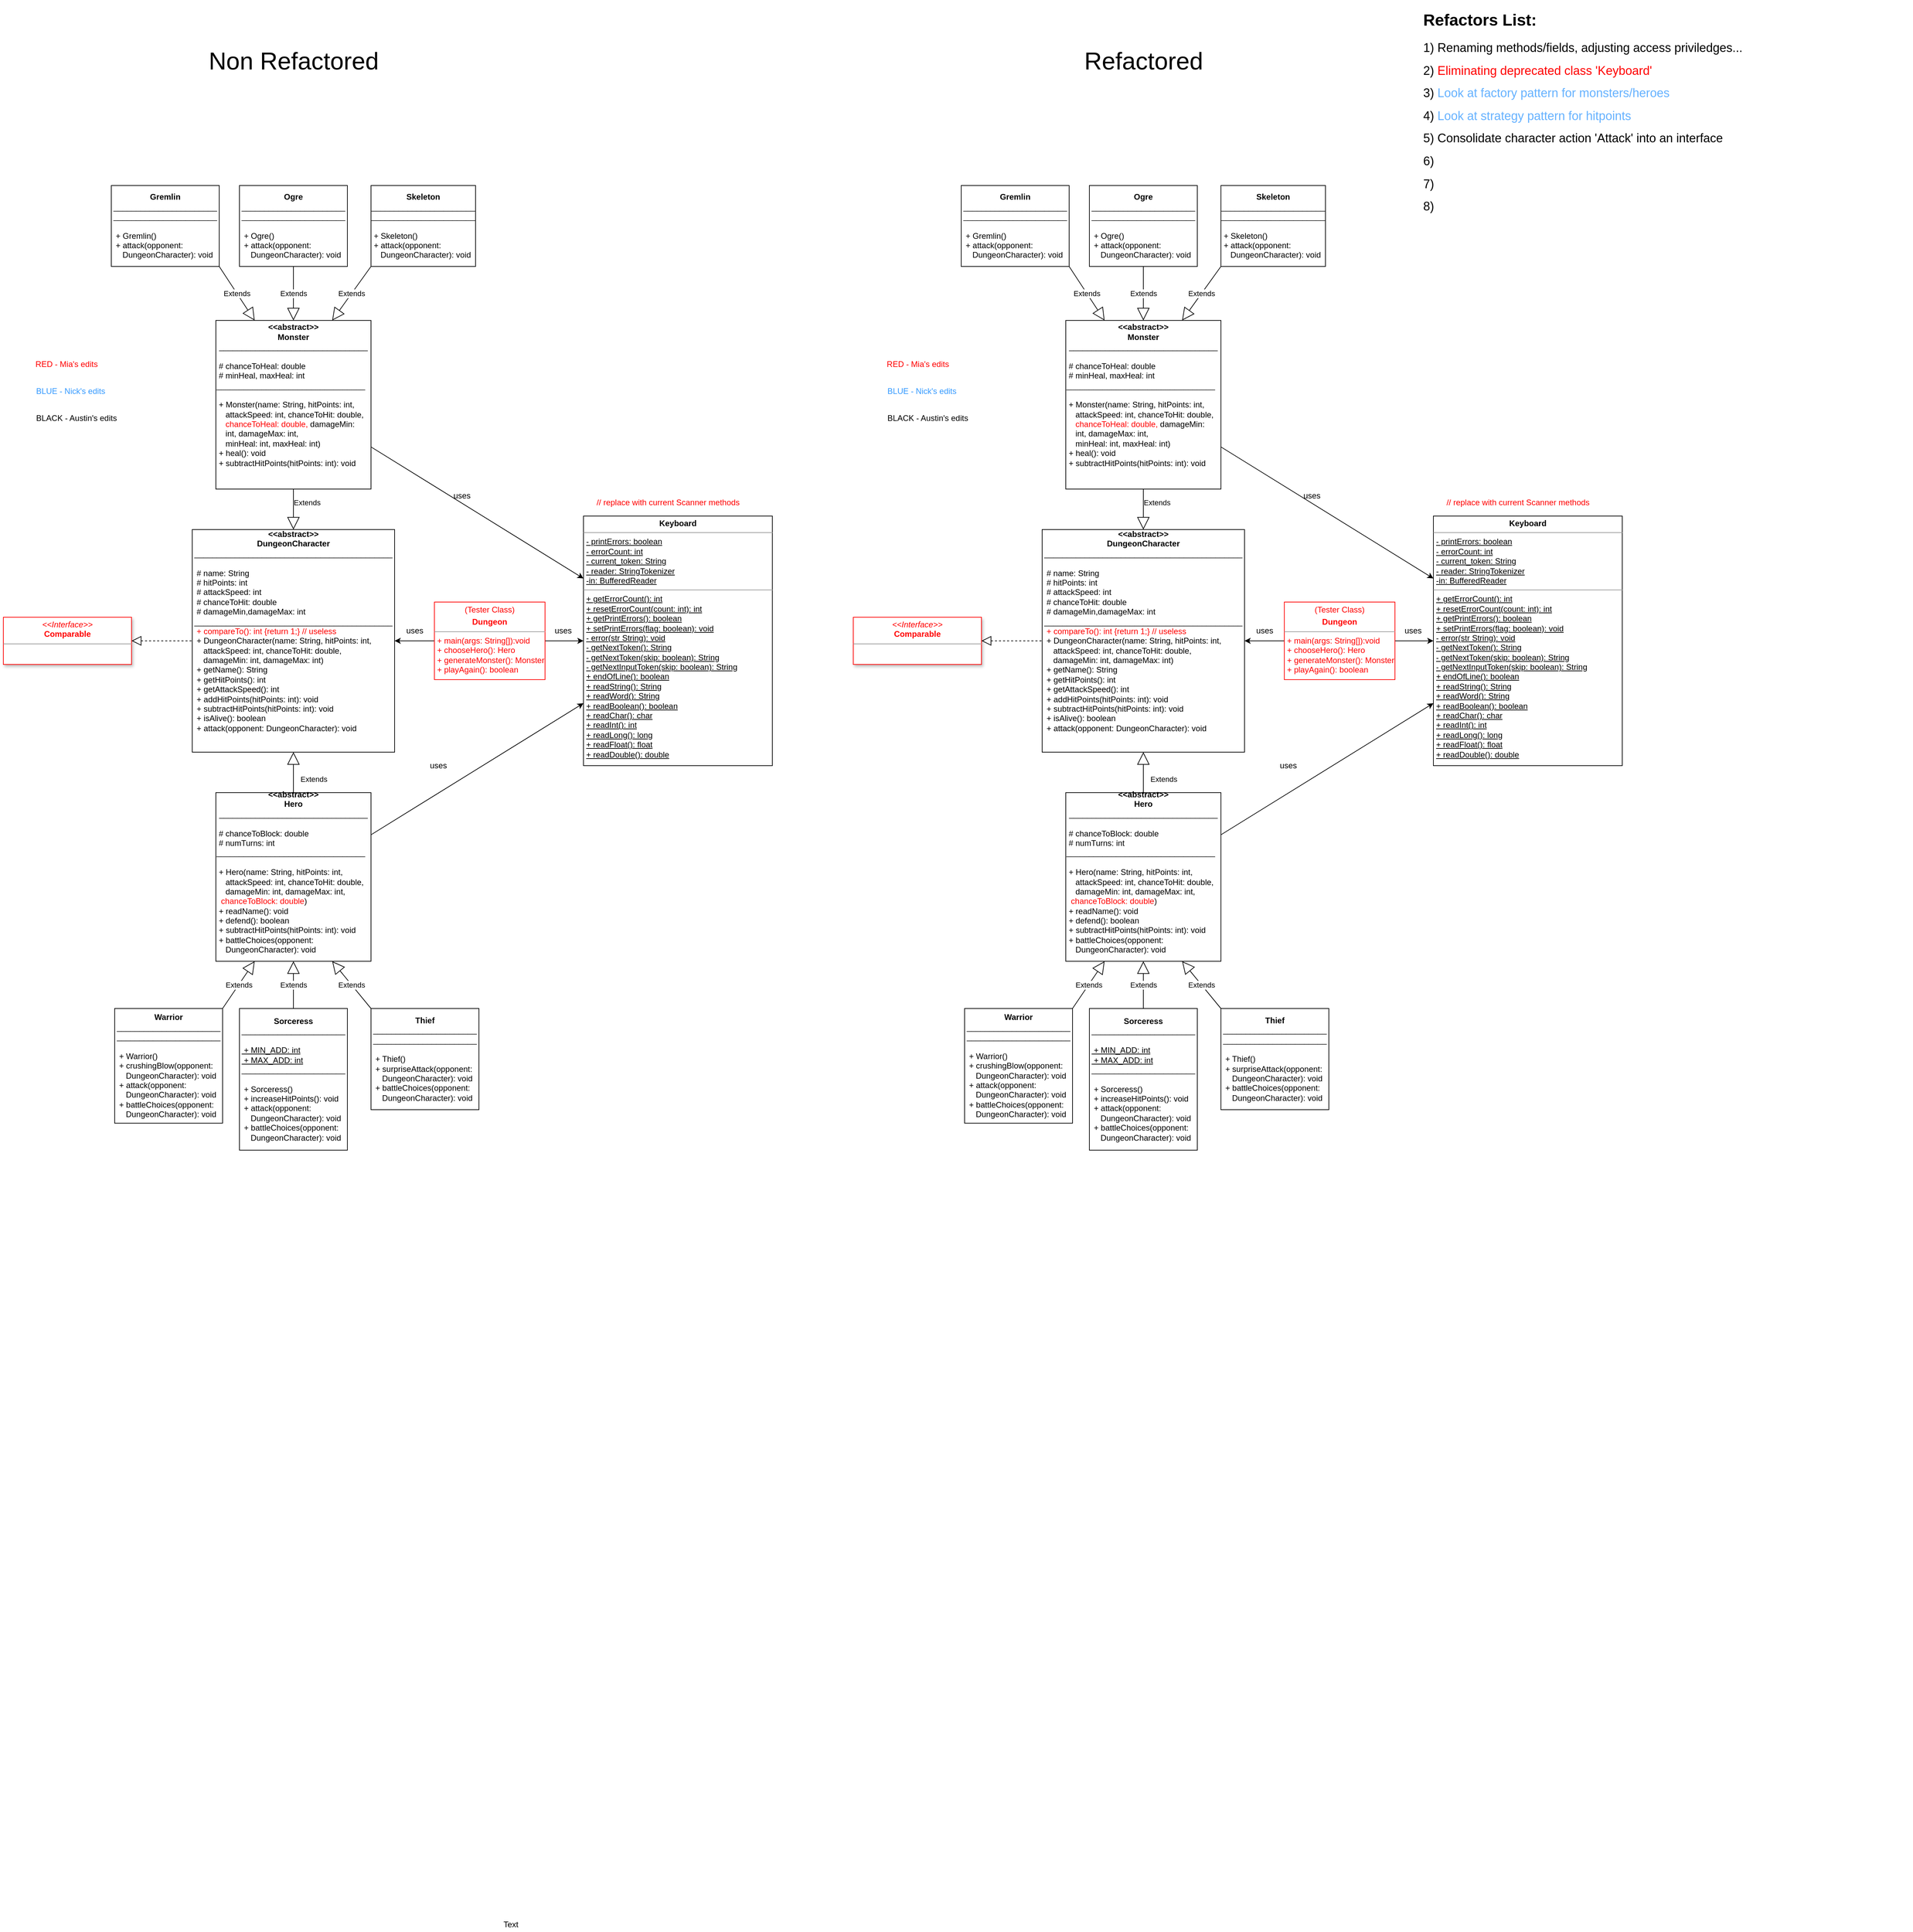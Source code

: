 <mxfile version="12.9.13" type="device"><diagram id="HHy-ONXE6DGICZNG-nNa" name="Page-1"><mxGraphModel dx="3407" dy="2087" grid="1" gridSize="10" guides="1" tooltips="1" connect="1" arrows="1" fold="1" page="1" pageScale="1" pageWidth="850" pageHeight="1100" math="0" shadow="0"><root><mxCell id="0"/><mxCell id="1" parent="0"/><mxCell id="CslYWpJmpDZ4FxNl6sd1-5" value="" style="edgeStyle=orthogonalEdgeStyle;rounded=0;orthogonalLoop=1;jettySize=auto;html=1;exitX=1;exitY=0.5;exitDx=0;exitDy=0;" parent="1" source="SOCCjwoR9uGxqxMouZxE-2" target="3JYoOgv9DkuPhtOqp8S0-55" edge="1"><mxGeometry relative="1" as="geometry"><mxPoint x="-460" y="-100" as="sourcePoint"/></mxGeometry></mxCell><mxCell id="3JYoOgv9DkuPhtOqp8S0-22" value="&lt;b&gt;&amp;lt;&amp;lt;abstract&amp;gt;&amp;gt;&lt;/b&gt;&lt;br&gt;&lt;b&gt;DungeonCharacter&lt;br&gt;&lt;/b&gt;____________________________________________&lt;br&gt;&lt;br&gt;&lt;div style=&quot;text-align: left&quot;&gt;&lt;span&gt;&amp;nbsp;# name: String&lt;/span&gt;&lt;/div&gt;&lt;div style=&quot;text-align: left&quot;&gt;&lt;span&gt;&amp;nbsp;# hitPoints: int&lt;/span&gt;&lt;/div&gt;&lt;div style=&quot;text-align: left&quot;&gt;&lt;span&gt;&amp;nbsp;# attackSpeed: int&lt;/span&gt;&lt;/div&gt;&lt;div style=&quot;text-align: left&quot;&gt;&lt;span&gt;&amp;nbsp;# chanceToHit: double&lt;/span&gt;&lt;/div&gt;&lt;div style=&quot;text-align: left&quot;&gt;&lt;span&gt;&amp;nbsp;# damageMin,damageMax: int&lt;/span&gt;&lt;/div&gt;&lt;div&gt;&lt;span&gt;____________________________________________&lt;/span&gt;&lt;/div&gt;&lt;div style=&quot;text-align: left&quot;&gt;&amp;nbsp;&lt;font color=&quot;#ff0000&quot;&gt;+ compareTo(): int {return 1;} // useless&lt;/font&gt;&lt;/div&gt;&lt;div style=&quot;text-align: left&quot;&gt;&amp;nbsp;+ DungeonCharacter(name: String, hitPoints: int,&lt;/div&gt;&lt;div style=&quot;text-align: left&quot;&gt;&amp;nbsp; &amp;nbsp; attackSpeed: int, chanceToHit: double,&lt;/div&gt;&lt;div style=&quot;text-align: left&quot;&gt;&amp;nbsp; &amp;nbsp; damageMin: int,&amp;nbsp;&lt;span&gt;damageMax: int)&lt;/span&gt;&lt;/div&gt;&lt;div style=&quot;text-align: left&quot;&gt;&amp;nbsp;+ getName(): String&lt;/div&gt;&lt;div style=&quot;text-align: left&quot;&gt;&amp;nbsp;+ getHitPoints(): int&lt;/div&gt;&lt;div style=&quot;text-align: left&quot;&gt;&amp;nbsp;+ getAttackSpeed(): int&lt;/div&gt;&lt;div style=&quot;text-align: left&quot;&gt;&amp;nbsp;+ addHitPoints(hitPoints: int): void&lt;/div&gt;&lt;div style=&quot;text-align: left&quot;&gt;&amp;nbsp;+&lt;span&gt;&amp;nbsp;subtractHitPoints(hitPoints: int): void&lt;/span&gt;&lt;/div&gt;&lt;div style=&quot;text-align: left&quot;&gt;&lt;span&gt;&amp;nbsp;+ isAlive(): boolean&lt;/span&gt;&lt;/div&gt;&lt;div style=&quot;text-align: left&quot;&gt;&lt;span&gt;&amp;nbsp;+ attack(opponent: DungeonCharacter): void&lt;/span&gt;&lt;/div&gt;&lt;div&gt;&lt;span&gt;&lt;br&gt;&lt;/span&gt;&lt;/div&gt;&lt;div style=&quot;text-align: left&quot;&gt;&lt;br&gt;&lt;/div&gt;" style="rounded=0;whiteSpace=wrap;html=1;" parent="1" vertex="1"><mxGeometry x="-930" y="-265" width="300" height="330" as="geometry"/></mxCell><mxCell id="3JYoOgv9DkuPhtOqp8S0-23" value="&lt;b&gt;&amp;lt;&amp;lt;abstract&amp;gt;&amp;gt;&lt;/b&gt;&lt;br&gt;&lt;b&gt;Hero&lt;/b&gt;&lt;br&gt;_________________________________&lt;br&gt;&lt;br&gt;&lt;div style=&quot;text-align: left&quot;&gt;&lt;span&gt;&amp;nbsp;# chanceToBlock: double&lt;/span&gt;&lt;/div&gt;&lt;div style=&quot;text-align: left&quot;&gt;&lt;span&gt;&amp;nbsp;# numTurns: int&lt;/span&gt;&lt;/div&gt;&lt;div style=&quot;text-align: left&quot;&gt;&lt;span style=&quot;text-align: center&quot;&gt;_________________________________&lt;/span&gt;&lt;br style=&quot;text-align: center&quot;&gt;&lt;/div&gt;&lt;div style=&quot;text-align: left&quot;&gt;&lt;span style=&quot;text-align: center&quot;&gt;&lt;br&gt;&lt;/span&gt;&lt;/div&gt;&lt;div style=&quot;text-align: left&quot;&gt;&lt;span&gt;&amp;nbsp;+ Hero(&lt;/span&gt;&lt;span&gt;name: String, hitPoints: int,&lt;/span&gt;&lt;/div&gt;&lt;div style=&quot;text-align: left&quot;&gt;&amp;nbsp; &amp;nbsp; attackSpeed: int, chanceToHit: double,&lt;/div&gt;&lt;div style=&quot;text-align: left&quot;&gt;&amp;nbsp; &amp;nbsp; damageMin: int,&amp;nbsp;damageMax: int,&amp;nbsp; &amp;nbsp; &amp;nbsp; &amp;nbsp; &amp;nbsp; &amp;nbsp; &amp;nbsp; &lt;font color=&quot;#ff0000&quot;&gt;chanceToBlock: double&lt;/font&gt;)&lt;/div&gt;&lt;div style=&quot;text-align: left&quot;&gt;&lt;span&gt;&amp;nbsp;+ readName(): void&lt;/span&gt;&lt;/div&gt;&lt;div style=&quot;text-align: left&quot;&gt;&lt;span&gt;&amp;nbsp;+ defend(): boolean&lt;/span&gt;&lt;/div&gt;&lt;div style=&quot;text-align: left&quot;&gt;&lt;span&gt;&amp;nbsp;&lt;/span&gt;&lt;span&gt;+&lt;/span&gt;&lt;span&gt;&amp;nbsp;subtractHitPoints(hitPoints: int): void&lt;/span&gt;&lt;/div&gt;&lt;div style=&quot;text-align: left&quot;&gt;&lt;span&gt;&amp;nbsp;+ battleChoices(opponent:&lt;/span&gt;&lt;/div&gt;&lt;div style=&quot;text-align: left&quot;&gt;&lt;span&gt;&amp;nbsp; &amp;nbsp; DungeonCharacter): void&lt;/span&gt;&lt;/div&gt;&lt;div&gt;&lt;span&gt;&lt;br&gt;&lt;/span&gt;&lt;/div&gt;" style="rounded=0;whiteSpace=wrap;html=1;" parent="1" vertex="1"><mxGeometry x="-895" y="125" width="230" height="250" as="geometry"/></mxCell><mxCell id="3JYoOgv9DkuPhtOqp8S0-25" value="&lt;b&gt;Warrior&lt;/b&gt;&lt;br&gt;_______________________&lt;br&gt;_______________________&lt;br&gt;&amp;nbsp;&lt;br&gt;&lt;div style=&quot;text-align: left&quot;&gt;&lt;span&gt;&amp;nbsp;+ Warrior()&lt;/span&gt;&lt;/div&gt;&lt;div style=&quot;text-align: left&quot;&gt;&lt;span&gt;&amp;nbsp;+ crushingBlow(opponent:&amp;nbsp;&amp;nbsp;&lt;/span&gt;&lt;/div&gt;&lt;div style=&quot;text-align: left&quot;&gt;&lt;span&gt;&amp;nbsp; &amp;nbsp; DungeonCharacter): void&lt;/span&gt;&lt;/div&gt;&lt;div style=&quot;text-align: left&quot;&gt;&lt;span&gt;&amp;nbsp;+ attack(opponent:&lt;/span&gt;&lt;/div&gt;&lt;div style=&quot;text-align: left&quot;&gt;&lt;span&gt;&amp;nbsp; &amp;nbsp; DungeonCharacter): void&lt;/span&gt;&lt;/div&gt;&lt;div style=&quot;text-align: left&quot;&gt;&lt;span&gt;&amp;nbsp;+ battleChoices(opponent:&amp;nbsp;&lt;/span&gt;&lt;/div&gt;&lt;div style=&quot;text-align: left&quot;&gt;&lt;span&gt;&amp;nbsp; &amp;nbsp; DungeonCharacter): void&lt;/span&gt;&lt;/div&gt;" style="rounded=0;whiteSpace=wrap;html=1;" parent="1" vertex="1"><mxGeometry x="-1045" y="445" width="160" height="170" as="geometry"/></mxCell><mxCell id="3JYoOgv9DkuPhtOqp8S0-26" value="&lt;b&gt;Sorceress&lt;/b&gt;&lt;br&gt;_______________________&lt;br&gt;&lt;br&gt;&lt;div style=&quot;text-align: left&quot;&gt;&lt;span&gt;&lt;u&gt;&amp;nbsp;+ MIN_ADD: int&lt;/u&gt;&lt;/span&gt;&lt;/div&gt;&lt;div style=&quot;text-align: left&quot;&gt;&lt;span&gt;&lt;u&gt;&amp;nbsp;+ MAX_ADD: int&lt;/u&gt;&lt;/span&gt;&lt;/div&gt;_______________________&lt;br&gt;&amp;nbsp;&lt;br&gt;&lt;div style=&quot;text-align: left&quot;&gt;&amp;nbsp;+ Sorceress()&lt;/div&gt;&lt;div style=&quot;text-align: left&quot;&gt;&amp;nbsp;+ increaseHitPoints(&lt;span&gt;): void&lt;/span&gt;&lt;/div&gt;&lt;div style=&quot;text-align: left&quot;&gt;&amp;nbsp;+ attack(opponent:&lt;/div&gt;&lt;div style=&quot;text-align: left&quot;&gt;&amp;nbsp; &amp;nbsp; DungeonCharacter): void&lt;/div&gt;&lt;div style=&quot;text-align: left&quot;&gt;&amp;nbsp;+ battleChoices(opponent:&amp;nbsp;&lt;/div&gt;&lt;div style=&quot;text-align: left&quot;&gt;&amp;nbsp; &amp;nbsp; DungeonCharacter): void&lt;/div&gt;" style="rounded=0;whiteSpace=wrap;html=1;" parent="1" vertex="1"><mxGeometry x="-860" y="445" width="160" height="210" as="geometry"/></mxCell><mxCell id="3JYoOgv9DkuPhtOqp8S0-27" value="&lt;b&gt;Thief&lt;/b&gt;&lt;br&gt;_______________________&lt;br&gt;_______________________&lt;br&gt;&amp;nbsp;&lt;br&gt;&lt;div style=&quot;text-align: left&quot;&gt;&amp;nbsp;+ Thief()&lt;/div&gt;&lt;div style=&quot;text-align: left&quot;&gt;&amp;nbsp;+ surpriseAttack(opponent:&amp;nbsp;&amp;nbsp;&lt;/div&gt;&lt;div style=&quot;text-align: left&quot;&gt;&amp;nbsp; &amp;nbsp; DungeonCharacter): void&lt;/div&gt;&lt;div style=&quot;text-align: left&quot;&gt;&amp;nbsp;+ battleChoices(opponent:&amp;nbsp;&lt;/div&gt;&lt;div style=&quot;text-align: left&quot;&gt;&amp;nbsp; &amp;nbsp; DungeonCharacter): void&lt;/div&gt;" style="rounded=0;whiteSpace=wrap;html=1;" parent="1" vertex="1"><mxGeometry x="-665" y="445" width="160" height="150" as="geometry"/></mxCell><mxCell id="3JYoOgv9DkuPhtOqp8S0-31" value="&lt;b&gt;&amp;lt;&amp;lt;abstract&amp;gt;&amp;gt;&lt;/b&gt;&lt;br&gt;&lt;b&gt;Monster&lt;br&gt;&lt;/b&gt;_________________________________&lt;br&gt;&lt;br&gt;&lt;div style=&quot;text-align: left&quot;&gt;&amp;nbsp;# chanceToHeal: double&lt;/div&gt;&lt;div style=&quot;text-align: left&quot;&gt;&amp;nbsp;# minHeal, maxHeal: int&lt;/div&gt;&lt;div style=&quot;text-align: left&quot;&gt;&lt;span style=&quot;text-align: center&quot;&gt;_________________________________&lt;/span&gt;&lt;br style=&quot;text-align: center&quot;&gt;&lt;/div&gt;&lt;div style=&quot;text-align: left&quot;&gt;&lt;span style=&quot;text-align: center&quot;&gt;&lt;br&gt;&lt;/span&gt;&lt;/div&gt;&lt;div style=&quot;text-align: left&quot;&gt;&amp;nbsp;+ Monster(name: String, hitPoints: int,&lt;/div&gt;&lt;div style=&quot;text-align: left&quot;&gt;&amp;nbsp; &amp;nbsp; attackSpeed: int, chanceToHit: double,&lt;/div&gt;&lt;div style=&quot;text-align: left&quot;&gt;&amp;nbsp; &amp;nbsp; &lt;font color=&quot;#ff0000&quot;&gt;chanceToHeal: double,&amp;nbsp;&lt;/font&gt;damageMin:&amp;nbsp; &amp;nbsp; &amp;nbsp; &amp;nbsp; &amp;nbsp; int,&amp;nbsp;damageMax: int,&lt;/div&gt;&lt;div style=&quot;text-align: left&quot;&gt;&amp;nbsp; &amp;nbsp; minHeal: int, maxHeal: int)&lt;/div&gt;&lt;div style=&quot;text-align: left&quot;&gt;&amp;nbsp;+ heal(): void&lt;/div&gt;&lt;div style=&quot;text-align: left&quot;&gt;&amp;nbsp;+&amp;nbsp;subtractHitPoints(hitPoints: int): void&lt;/div&gt;&lt;div style=&quot;text-align: left&quot;&gt;&amp;nbsp;&lt;/div&gt;&lt;div&gt;&lt;br&gt;&lt;/div&gt;" style="rounded=0;whiteSpace=wrap;html=1;" parent="1" vertex="1"><mxGeometry x="-895" y="-575" width="230" height="250" as="geometry"/></mxCell><mxCell id="3JYoOgv9DkuPhtOqp8S0-32" value="&lt;b&gt;Gremlin&lt;/b&gt;&lt;br&gt;_______________________&lt;br&gt;_______________________&lt;br&gt;&amp;nbsp;&lt;br&gt;&lt;div style=&quot;text-align: left&quot;&gt;&amp;nbsp;+ Gremlin()&lt;/div&gt;&lt;div style=&quot;text-align: left&quot;&gt;&amp;nbsp;+ attack(opponent:&lt;/div&gt;&lt;div style=&quot;text-align: left&quot;&gt;&amp;nbsp; &amp;nbsp; DungeonCharacter): void&lt;/div&gt;" style="rounded=0;whiteSpace=wrap;html=1;" parent="1" vertex="1"><mxGeometry x="-1050" y="-775" width="160" height="120" as="geometry"/></mxCell><mxCell id="3JYoOgv9DkuPhtOqp8S0-33" value="&lt;b&gt;Ogre&lt;br&gt;&lt;/b&gt;_______________________&lt;br&gt;_______________________&lt;br&gt;&amp;nbsp;&lt;br&gt;&lt;div style=&quot;text-align: left&quot;&gt;&amp;nbsp;+ Ogre()&lt;/div&gt;&lt;div style=&quot;text-align: left&quot;&gt;&amp;nbsp;+ attack(opponent:&lt;/div&gt;&lt;div style=&quot;text-align: left&quot;&gt;&amp;nbsp; &amp;nbsp; DungeonCharacter): void&lt;/div&gt;" style="rounded=0;whiteSpace=wrap;html=1;" parent="1" vertex="1"><mxGeometry x="-860" y="-775" width="160" height="120" as="geometry"/></mxCell><mxCell id="3JYoOgv9DkuPhtOqp8S0-34" value="&lt;b&gt;Skeleton&lt;/b&gt;&lt;br&gt;_______________________&lt;br&gt;_______________________&lt;br&gt;&amp;nbsp;&lt;br&gt;&lt;div style=&quot;text-align: left&quot;&gt;&amp;nbsp;+ Skeleton()&lt;/div&gt;&lt;div style=&quot;text-align: left&quot;&gt;&amp;nbsp;+ attack(opponent:&lt;/div&gt;&lt;div style=&quot;text-align: left&quot;&gt;&amp;nbsp; &amp;nbsp; DungeonCharacter): void&lt;/div&gt;" style="rounded=0;whiteSpace=wrap;html=1;" parent="1" vertex="1"><mxGeometry x="-665" y="-775" width="155" height="120" as="geometry"/></mxCell><mxCell id="3JYoOgv9DkuPhtOqp8S0-42" value="Extends" style="endArrow=block;endSize=16;endFill=0;html=1;exitX=0.5;exitY=0;exitDx=0;exitDy=0;entryX=0.5;entryY=1;entryDx=0;entryDy=0;" parent="1" source="3JYoOgv9DkuPhtOqp8S0-23" target="3JYoOgv9DkuPhtOqp8S0-22" edge="1"><mxGeometry x="-0.333" y="-30" width="160" relative="1" as="geometry"><mxPoint x="-850" y="125" as="sourcePoint"/><mxPoint x="-690" y="125" as="targetPoint"/><mxPoint as="offset"/></mxGeometry></mxCell><mxCell id="3JYoOgv9DkuPhtOqp8S0-43" value="Extends" style="endArrow=block;endSize=16;endFill=0;html=1;exitX=0.5;exitY=1;exitDx=0;exitDy=0;entryX=0.5;entryY=0;entryDx=0;entryDy=0;" parent="1" source="3JYoOgv9DkuPhtOqp8S0-31" target="3JYoOgv9DkuPhtOqp8S0-22" edge="1"><mxGeometry x="-0.333" y="20" width="160" relative="1" as="geometry"><mxPoint x="-1010" y="225" as="sourcePoint"/><mxPoint x="-830" y="45.0" as="targetPoint"/><mxPoint as="offset"/></mxGeometry></mxCell><mxCell id="3JYoOgv9DkuPhtOqp8S0-46" value="Extends" style="endArrow=block;endSize=16;endFill=0;html=1;exitX=1;exitY=0;exitDx=0;exitDy=0;entryX=0.25;entryY=1;entryDx=0;entryDy=0;" parent="1" source="3JYoOgv9DkuPhtOqp8S0-25" target="3JYoOgv9DkuPhtOqp8S0-23" edge="1"><mxGeometry width="160" relative="1" as="geometry"><mxPoint x="-525" y="115" as="sourcePoint"/><mxPoint x="-365" y="115" as="targetPoint"/></mxGeometry></mxCell><mxCell id="3JYoOgv9DkuPhtOqp8S0-47" value="Extends" style="endArrow=block;endSize=16;endFill=0;html=1;exitX=0.5;exitY=0;exitDx=0;exitDy=0;entryX=0.5;entryY=1;entryDx=0;entryDy=0;" parent="1" source="3JYoOgv9DkuPhtOqp8S0-26" target="3JYoOgv9DkuPhtOqp8S0-23" edge="1"><mxGeometry width="160" relative="1" as="geometry"><mxPoint x="-765" y="195" as="sourcePoint"/><mxPoint x="-715" y="115" as="targetPoint"/></mxGeometry></mxCell><mxCell id="3JYoOgv9DkuPhtOqp8S0-48" value="Extends" style="endArrow=block;endSize=16;endFill=0;html=1;exitX=0;exitY=0;exitDx=0;exitDy=0;entryX=0.75;entryY=1;entryDx=0;entryDy=0;" parent="1" source="3JYoOgv9DkuPhtOqp8S0-27" target="3JYoOgv9DkuPhtOqp8S0-23" edge="1"><mxGeometry width="160" relative="1" as="geometry"><mxPoint x="-755" y="205" as="sourcePoint"/><mxPoint x="-705" y="125" as="targetPoint"/></mxGeometry></mxCell><mxCell id="3JYoOgv9DkuPhtOqp8S0-49" value="Extends" style="endArrow=block;endSize=16;endFill=0;html=1;exitX=1;exitY=1;exitDx=0;exitDy=0;entryX=0.25;entryY=0;entryDx=0;entryDy=0;" parent="1" source="3JYoOgv9DkuPhtOqp8S0-32" target="3JYoOgv9DkuPhtOqp8S0-31" edge="1"><mxGeometry width="160" relative="1" as="geometry"><mxPoint x="-1010" y="-375" as="sourcePoint"/><mxPoint x="-960" y="-455" as="targetPoint"/></mxGeometry></mxCell><mxCell id="3JYoOgv9DkuPhtOqp8S0-50" value="Extends" style="endArrow=block;endSize=16;endFill=0;html=1;exitX=0.5;exitY=1;exitDx=0;exitDy=0;entryX=0.5;entryY=0;entryDx=0;entryDy=0;" parent="1" source="3JYoOgv9DkuPhtOqp8S0-33" target="3JYoOgv9DkuPhtOqp8S0-31" edge="1"><mxGeometry width="160" relative="1" as="geometry"><mxPoint x="-1000" y="-365" as="sourcePoint"/><mxPoint x="-950" y="-445" as="targetPoint"/></mxGeometry></mxCell><mxCell id="3JYoOgv9DkuPhtOqp8S0-51" value="Extends" style="endArrow=block;endSize=16;endFill=0;html=1;exitX=0;exitY=1;exitDx=0;exitDy=0;entryX=0.75;entryY=0;entryDx=0;entryDy=0;" parent="1" source="3JYoOgv9DkuPhtOqp8S0-34" target="3JYoOgv9DkuPhtOqp8S0-31" edge="1"><mxGeometry width="160" relative="1" as="geometry"><mxPoint x="-990" y="-355" as="sourcePoint"/><mxPoint x="-940" y="-435" as="targetPoint"/></mxGeometry></mxCell><mxCell id="3JYoOgv9DkuPhtOqp8S0-44" value="" style="edgeStyle=orthogonalEdgeStyle;rounded=0;orthogonalLoop=1;jettySize=auto;html=1;exitX=0;exitY=0.5;exitDx=0;exitDy=0;" parent="1" source="SOCCjwoR9uGxqxMouZxE-2" target="3JYoOgv9DkuPhtOqp8S0-22" edge="1"><mxGeometry relative="1" as="geometry"><mxPoint x="-580" y="-100" as="sourcePoint"/></mxGeometry></mxCell><mxCell id="3JYoOgv9DkuPhtOqp8S0-45" value="uses" style="text;html=1;strokeColor=none;fillColor=none;align=center;verticalAlign=middle;whiteSpace=wrap;rounded=0;" parent="1" vertex="1"><mxGeometry x="-620" y="-125" width="40" height="20" as="geometry"/></mxCell><mxCell id="3JYoOgv9DkuPhtOqp8S0-55" value="&lt;p style=&quot;margin: 0px ; margin-top: 4px ; text-align: center&quot;&gt;&lt;b&gt;Keyboard&lt;/b&gt;&lt;/p&gt;&lt;hr size=&quot;1&quot;&gt;&lt;p style=&quot;margin: 0px ; margin-left: 4px&quot;&gt;&lt;u&gt;- printErrors: boolean&lt;/u&gt;&lt;/p&gt;&lt;p style=&quot;margin: 0px ; margin-left: 4px&quot;&gt;&lt;u&gt;- errorCount: int&lt;/u&gt;&lt;/p&gt;&lt;p style=&quot;margin: 0px ; margin-left: 4px&quot;&gt;&lt;u&gt;- current_token: String&lt;/u&gt;&lt;/p&gt;&lt;p style=&quot;margin: 0px ; margin-left: 4px&quot;&gt;&lt;u&gt;- reader: StringTokenizer&lt;/u&gt;&lt;/p&gt;&lt;p style=&quot;margin: 0px ; margin-left: 4px&quot;&gt;&lt;u&gt;-in: BufferedReader&lt;/u&gt;&lt;/p&gt;&lt;hr size=&quot;1&quot;&gt;&lt;p style=&quot;margin: 0px ; margin-left: 4px&quot;&gt;&lt;u&gt;+ getErrorCount(): int&lt;/u&gt;&lt;/p&gt;&lt;p style=&quot;margin: 0px ; margin-left: 4px&quot;&gt;&lt;u&gt;+ resetErrorCount(count: int): int&lt;br&gt;&lt;/u&gt;&lt;/p&gt;&lt;p style=&quot;margin: 0px ; margin-left: 4px&quot;&gt;&lt;u&gt;+ getPrintErrors(): boolean&lt;br&gt;&lt;/u&gt;&lt;/p&gt;&lt;p style=&quot;margin: 0px ; margin-left: 4px&quot;&gt;&lt;u&gt;+ setPrintErrors(flag: boolean): void&lt;/u&gt;&lt;br&gt;&lt;/p&gt;&lt;p style=&quot;margin: 0px ; margin-left: 4px&quot;&gt;&lt;u&gt;- error(str String): void&lt;/u&gt;&lt;/p&gt;&lt;p style=&quot;margin: 0px ; margin-left: 4px&quot;&gt;&lt;u&gt;- getNextToken(): String&lt;/u&gt;&lt;/p&gt;&lt;p style=&quot;margin: 0px ; margin-left: 4px&quot;&gt;&lt;u&gt;- getNextToken(skip: boolean): String&lt;/u&gt;&lt;/p&gt;&lt;p style=&quot;margin: 0px ; margin-left: 4px&quot;&gt;&lt;u&gt;- getNextInputToken(skip: boolean): String&lt;/u&gt;&lt;/p&gt;&lt;p style=&quot;margin: 0px ; margin-left: 4px&quot;&gt;&lt;u&gt;+ endOfLine(): boolean&lt;/u&gt;&lt;/p&gt;&lt;p style=&quot;margin: 0px ; margin-left: 4px&quot;&gt;&lt;u&gt;+ readString(): String&lt;/u&gt;&lt;/p&gt;&lt;p style=&quot;margin: 0px ; margin-left: 4px&quot;&gt;&lt;u&gt;+ readWord(): String&lt;/u&gt;&lt;/p&gt;&lt;p style=&quot;margin: 0px ; margin-left: 4px&quot;&gt;&lt;u&gt;+ readBoolean(): boolean&lt;/u&gt;&lt;/p&gt;&lt;p style=&quot;margin: 0px ; margin-left: 4px&quot;&gt;&lt;u&gt;+ readChar(): char&lt;/u&gt;&lt;/p&gt;&lt;p style=&quot;margin: 0px ; margin-left: 4px&quot;&gt;&lt;u&gt;+ readInt(): int&lt;/u&gt;&lt;/p&gt;&lt;p style=&quot;margin: 0px ; margin-left: 4px&quot;&gt;&lt;u&gt;+ readLong(): long&lt;/u&gt;&lt;/p&gt;&lt;p style=&quot;margin: 0px ; margin-left: 4px&quot;&gt;&lt;u&gt;+ readFloat(): float&lt;/u&gt;&lt;/p&gt;&lt;p style=&quot;margin: 0px ; margin-left: 4px&quot;&gt;&lt;u&gt;+ readDouble(): double&lt;/u&gt;&lt;/p&gt;" style="verticalAlign=top;align=left;overflow=fill;fontSize=12;fontFamily=Helvetica;html=1;" parent="1" vertex="1"><mxGeometry x="-350" y="-285" width="280" height="370" as="geometry"/></mxCell><mxCell id="CslYWpJmpDZ4FxNl6sd1-2" value="" style="endArrow=classic;html=1;exitX=1;exitY=0.75;exitDx=0;exitDy=0;entryX=0;entryY=0.25;entryDx=0;entryDy=0;" parent="1" source="3JYoOgv9DkuPhtOqp8S0-31" target="3JYoOgv9DkuPhtOqp8S0-55" edge="1"><mxGeometry width="50" height="50" relative="1" as="geometry"><mxPoint x="-990" y="-285" as="sourcePoint"/><mxPoint x="-940" y="-335" as="targetPoint"/></mxGeometry></mxCell><mxCell id="CslYWpJmpDZ4FxNl6sd1-3" value="&amp;nbsp; &amp;nbsp;&amp;nbsp;" style="text;html=1;align=center;verticalAlign=middle;resizable=0;points=[];autosize=1;" parent="1" vertex="1"><mxGeometry x="-545" y="89" width="30" height="20" as="geometry"/></mxCell><mxCell id="CslYWpJmpDZ4FxNl6sd1-7" value="" style="endArrow=classic;html=1;exitX=1;exitY=0.25;exitDx=0;exitDy=0;entryX=0;entryY=0.75;entryDx=0;entryDy=0;" parent="1" source="3JYoOgv9DkuPhtOqp8S0-23" target="3JYoOgv9DkuPhtOqp8S0-55" edge="1"><mxGeometry width="50" height="50" relative="1" as="geometry"><mxPoint x="-490" y="125" as="sourcePoint"/><mxPoint x="-440" y="75" as="targetPoint"/></mxGeometry></mxCell><mxCell id="CslYWpJmpDZ4FxNl6sd1-8" value="uses" style="text;html=1;strokeColor=none;fillColor=none;align=center;verticalAlign=middle;whiteSpace=wrap;rounded=0;" parent="1" vertex="1"><mxGeometry x="-585" y="75" width="40" height="20" as="geometry"/></mxCell><mxCell id="CslYWpJmpDZ4FxNl6sd1-9" value="uses" style="text;html=1;strokeColor=none;fillColor=none;align=center;verticalAlign=middle;whiteSpace=wrap;rounded=0;" parent="1" vertex="1"><mxGeometry x="-400" y="-125" width="40" height="20" as="geometry"/></mxCell><mxCell id="CslYWpJmpDZ4FxNl6sd1-11" value="uses" style="text;html=1;strokeColor=none;fillColor=none;align=center;verticalAlign=middle;whiteSpace=wrap;rounded=0;" parent="1" vertex="1"><mxGeometry x="-550" y="-325" width="40" height="20" as="geometry"/></mxCell><mxCell id="SOCCjwoR9uGxqxMouZxE-1" value="&lt;p style=&quot;margin: 0px ; margin-top: 4px ; text-align: center&quot;&gt;&lt;font color=&quot;#ff0000&quot;&gt;&lt;i&gt;&amp;lt;&amp;lt;Interface&amp;gt;&amp;gt;&lt;/i&gt;&lt;br&gt;&lt;b&gt;Comparable&lt;/b&gt;&lt;/font&gt;&lt;/p&gt;&lt;hr size=&quot;1&quot;&gt;&lt;p style=&quot;margin: 0px ; margin-left: 4px&quot;&gt;&lt;br&gt;&lt;/p&gt;&lt;p style=&quot;margin: 0px ; margin-left: 4px&quot;&gt;&lt;br&gt;&lt;/p&gt;" style="verticalAlign=top;align=left;overflow=fill;fontSize=12;fontFamily=Helvetica;html=1;shadow=1;strokeColor=#FF0000;" parent="1" vertex="1"><mxGeometry x="-1210" y="-135" width="190" height="70" as="geometry"/></mxCell><mxCell id="SOCCjwoR9uGxqxMouZxE-2" value="&lt;p style=&quot;margin: 0px ; margin-top: 4px ; text-align: center&quot;&gt;&lt;font color=&quot;#ff0000&quot;&gt;(Tester Class)&lt;/font&gt;&lt;/p&gt;&lt;p style=&quot;margin: 0px ; margin-top: 4px ; text-align: center&quot;&gt;&lt;b&gt;&lt;font color=&quot;#ff0000&quot;&gt;Dungeon&lt;/font&gt;&lt;/b&gt;&lt;/p&gt;&lt;hr size=&quot;1&quot;&gt;&lt;p style=&quot;margin: 0px ; margin-left: 4px&quot;&gt;&lt;font color=&quot;#ff0000&quot;&gt;+ main(args: String[]):void&lt;span&gt;&amp;nbsp;&lt;/span&gt;&lt;/font&gt;&lt;/p&gt;&lt;p style=&quot;margin: 0px ; margin-left: 4px&quot;&gt;&lt;font color=&quot;#ff0000&quot;&gt;+ chooseHero(): Hero&lt;/font&gt;&lt;/p&gt;&lt;p style=&quot;margin: 0px ; margin-left: 4px&quot;&gt;&lt;font color=&quot;#ff0000&quot;&gt;+ generateMonster(): Monster&lt;/font&gt;&lt;/p&gt;&lt;p style=&quot;margin: 0px ; margin-left: 4px&quot;&gt;&lt;font color=&quot;#ff0000&quot;&gt;+ playAgain(): boolean&lt;/font&gt;&lt;/p&gt;" style="verticalAlign=top;align=left;overflow=fill;fontSize=12;fontFamily=Helvetica;html=1;strokeColor=#FF0000;" parent="1" vertex="1"><mxGeometry x="-571" y="-157.5" width="164" height="115" as="geometry"/></mxCell><mxCell id="SOCCjwoR9uGxqxMouZxE-12" value="" style="endArrow=block;dashed=1;endFill=0;endSize=12;html=1;entryX=1;entryY=0.5;entryDx=0;entryDy=0;" parent="1" target="SOCCjwoR9uGxqxMouZxE-1" edge="1"><mxGeometry width="160" relative="1" as="geometry"><mxPoint x="-931" y="-100" as="sourcePoint"/><mxPoint x="-870" y="185" as="targetPoint"/></mxGeometry></mxCell><mxCell id="SOCCjwoR9uGxqxMouZxE-13" value="&lt;font color=&quot;#ff0000&quot;&gt;// replace with current Scanner methods&lt;/font&gt;" style="text;html=1;align=center;verticalAlign=middle;resizable=0;points=[];autosize=1;" parent="1" vertex="1"><mxGeometry x="-340" y="-315" width="230" height="20" as="geometry"/></mxCell><mxCell id="xRcRLwREfheCxpGSK13B-1" value="" style="edgeStyle=orthogonalEdgeStyle;rounded=0;orthogonalLoop=1;jettySize=auto;html=1;exitX=1;exitY=0.5;exitDx=0;exitDy=0;" parent="1" source="xRcRLwREfheCxpGSK13B-29" target="xRcRLwREfheCxpGSK13B-21" edge="1"><mxGeometry relative="1" as="geometry"><mxPoint x="800" y="-100" as="sourcePoint"/></mxGeometry></mxCell><mxCell id="xRcRLwREfheCxpGSK13B-2" value="&lt;b&gt;&amp;lt;&amp;lt;abstract&amp;gt;&amp;gt;&lt;/b&gt;&lt;br&gt;&lt;b&gt;DungeonCharacter&lt;br&gt;&lt;/b&gt;____________________________________________&lt;br&gt;&lt;br&gt;&lt;div style=&quot;text-align: left&quot;&gt;&lt;span&gt;&amp;nbsp;# name: String&lt;/span&gt;&lt;/div&gt;&lt;div style=&quot;text-align: left&quot;&gt;&lt;span&gt;&amp;nbsp;# hitPoints: int&lt;/span&gt;&lt;/div&gt;&lt;div style=&quot;text-align: left&quot;&gt;&lt;span&gt;&amp;nbsp;# attackSpeed: int&lt;/span&gt;&lt;/div&gt;&lt;div style=&quot;text-align: left&quot;&gt;&lt;span&gt;&amp;nbsp;# chanceToHit: double&lt;/span&gt;&lt;/div&gt;&lt;div style=&quot;text-align: left&quot;&gt;&lt;span&gt;&amp;nbsp;# damageMin,damageMax: int&lt;/span&gt;&lt;/div&gt;&lt;div&gt;&lt;span&gt;____________________________________________&lt;/span&gt;&lt;/div&gt;&lt;div style=&quot;text-align: left&quot;&gt;&amp;nbsp;&lt;font color=&quot;#ff0000&quot;&gt;+ compareTo(): int {return 1;} // useless&lt;/font&gt;&lt;/div&gt;&lt;div style=&quot;text-align: left&quot;&gt;&amp;nbsp;+ DungeonCharacter(name: String, hitPoints: int,&lt;/div&gt;&lt;div style=&quot;text-align: left&quot;&gt;&amp;nbsp; &amp;nbsp; attackSpeed: int, chanceToHit: double,&lt;/div&gt;&lt;div style=&quot;text-align: left&quot;&gt;&amp;nbsp; &amp;nbsp; damageMin: int,&amp;nbsp;&lt;span&gt;damageMax: int)&lt;/span&gt;&lt;/div&gt;&lt;div style=&quot;text-align: left&quot;&gt;&amp;nbsp;+ getName(): String&lt;/div&gt;&lt;div style=&quot;text-align: left&quot;&gt;&amp;nbsp;+ getHitPoints(): int&lt;/div&gt;&lt;div style=&quot;text-align: left&quot;&gt;&amp;nbsp;+ getAttackSpeed(): int&lt;/div&gt;&lt;div style=&quot;text-align: left&quot;&gt;&amp;nbsp;+ addHitPoints(hitPoints: int): void&lt;/div&gt;&lt;div style=&quot;text-align: left&quot;&gt;&amp;nbsp;+&lt;span&gt;&amp;nbsp;subtractHitPoints(hitPoints: int): void&lt;/span&gt;&lt;/div&gt;&lt;div style=&quot;text-align: left&quot;&gt;&lt;span&gt;&amp;nbsp;+ isAlive(): boolean&lt;/span&gt;&lt;/div&gt;&lt;div style=&quot;text-align: left&quot;&gt;&lt;span&gt;&amp;nbsp;+ attack(opponent: DungeonCharacter): void&lt;/span&gt;&lt;/div&gt;&lt;div&gt;&lt;span&gt;&lt;br&gt;&lt;/span&gt;&lt;/div&gt;&lt;div style=&quot;text-align: left&quot;&gt;&lt;br&gt;&lt;/div&gt;" style="rounded=0;whiteSpace=wrap;html=1;" parent="1" vertex="1"><mxGeometry x="330" y="-265" width="300" height="330" as="geometry"/></mxCell><mxCell id="xRcRLwREfheCxpGSK13B-3" value="&lt;b&gt;&amp;lt;&amp;lt;abstract&amp;gt;&amp;gt;&lt;/b&gt;&lt;br&gt;&lt;b&gt;Hero&lt;/b&gt;&lt;br&gt;_________________________________&lt;br&gt;&lt;br&gt;&lt;div style=&quot;text-align: left&quot;&gt;&lt;span&gt;&amp;nbsp;# chanceToBlock: double&lt;/span&gt;&lt;/div&gt;&lt;div style=&quot;text-align: left&quot;&gt;&lt;span&gt;&amp;nbsp;# numTurns: int&lt;/span&gt;&lt;/div&gt;&lt;div style=&quot;text-align: left&quot;&gt;&lt;span style=&quot;text-align: center&quot;&gt;_________________________________&lt;/span&gt;&lt;br style=&quot;text-align: center&quot;&gt;&lt;/div&gt;&lt;div style=&quot;text-align: left&quot;&gt;&lt;span style=&quot;text-align: center&quot;&gt;&lt;br&gt;&lt;/span&gt;&lt;/div&gt;&lt;div style=&quot;text-align: left&quot;&gt;&lt;span&gt;&amp;nbsp;+ Hero(&lt;/span&gt;&lt;span&gt;name: String, hitPoints: int,&lt;/span&gt;&lt;/div&gt;&lt;div style=&quot;text-align: left&quot;&gt;&amp;nbsp; &amp;nbsp; attackSpeed: int, chanceToHit: double,&lt;/div&gt;&lt;div style=&quot;text-align: left&quot;&gt;&amp;nbsp; &amp;nbsp; damageMin: int,&amp;nbsp;damageMax: int,&amp;nbsp; &amp;nbsp; &amp;nbsp; &amp;nbsp; &amp;nbsp; &amp;nbsp; &amp;nbsp; &lt;font color=&quot;#ff0000&quot;&gt;chanceToBlock: double&lt;/font&gt;)&lt;/div&gt;&lt;div style=&quot;text-align: left&quot;&gt;&lt;span&gt;&amp;nbsp;+ readName(): void&lt;/span&gt;&lt;/div&gt;&lt;div style=&quot;text-align: left&quot;&gt;&lt;span&gt;&amp;nbsp;+ defend(): boolean&lt;/span&gt;&lt;/div&gt;&lt;div style=&quot;text-align: left&quot;&gt;&lt;span&gt;&amp;nbsp;&lt;/span&gt;&lt;span&gt;+&lt;/span&gt;&lt;span&gt;&amp;nbsp;subtractHitPoints(hitPoints: int): void&lt;/span&gt;&lt;/div&gt;&lt;div style=&quot;text-align: left&quot;&gt;&lt;span&gt;&amp;nbsp;+ battleChoices(opponent:&lt;/span&gt;&lt;/div&gt;&lt;div style=&quot;text-align: left&quot;&gt;&lt;span&gt;&amp;nbsp; &amp;nbsp; DungeonCharacter): void&lt;/span&gt;&lt;/div&gt;&lt;div&gt;&lt;span&gt;&lt;br&gt;&lt;/span&gt;&lt;/div&gt;" style="rounded=0;whiteSpace=wrap;html=1;" parent="1" vertex="1"><mxGeometry x="365" y="125" width="230" height="250" as="geometry"/></mxCell><mxCell id="xRcRLwREfheCxpGSK13B-4" value="&lt;b&gt;Warrior&lt;/b&gt;&lt;br&gt;_______________________&lt;br&gt;_______________________&lt;br&gt;&amp;nbsp;&lt;br&gt;&lt;div style=&quot;text-align: left&quot;&gt;&lt;span&gt;&amp;nbsp;+ Warrior()&lt;/span&gt;&lt;/div&gt;&lt;div style=&quot;text-align: left&quot;&gt;&lt;span&gt;&amp;nbsp;+ crushingBlow(opponent:&amp;nbsp;&amp;nbsp;&lt;/span&gt;&lt;/div&gt;&lt;div style=&quot;text-align: left&quot;&gt;&lt;span&gt;&amp;nbsp; &amp;nbsp; DungeonCharacter): void&lt;/span&gt;&lt;/div&gt;&lt;div style=&quot;text-align: left&quot;&gt;&lt;span&gt;&amp;nbsp;+ attack(opponent:&lt;/span&gt;&lt;/div&gt;&lt;div style=&quot;text-align: left&quot;&gt;&lt;span&gt;&amp;nbsp; &amp;nbsp; DungeonCharacter): void&lt;/span&gt;&lt;/div&gt;&lt;div style=&quot;text-align: left&quot;&gt;&lt;span&gt;&amp;nbsp;+ battleChoices(opponent:&amp;nbsp;&lt;/span&gt;&lt;/div&gt;&lt;div style=&quot;text-align: left&quot;&gt;&lt;span&gt;&amp;nbsp; &amp;nbsp; DungeonCharacter): void&lt;/span&gt;&lt;/div&gt;" style="rounded=0;whiteSpace=wrap;html=1;" parent="1" vertex="1"><mxGeometry x="215" y="445" width="160" height="170" as="geometry"/></mxCell><mxCell id="xRcRLwREfheCxpGSK13B-5" value="&lt;b&gt;Sorceress&lt;/b&gt;&lt;br&gt;_______________________&lt;br&gt;&lt;br&gt;&lt;div style=&quot;text-align: left&quot;&gt;&lt;span&gt;&lt;u&gt;&amp;nbsp;+ MIN_ADD: int&lt;/u&gt;&lt;/span&gt;&lt;/div&gt;&lt;div style=&quot;text-align: left&quot;&gt;&lt;span&gt;&lt;u&gt;&amp;nbsp;+ MAX_ADD: int&lt;/u&gt;&lt;/span&gt;&lt;/div&gt;_______________________&lt;br&gt;&amp;nbsp;&lt;br&gt;&lt;div style=&quot;text-align: left&quot;&gt;&amp;nbsp;+ Sorceress()&lt;/div&gt;&lt;div style=&quot;text-align: left&quot;&gt;&amp;nbsp;+ increaseHitPoints(&lt;span&gt;): void&lt;/span&gt;&lt;/div&gt;&lt;div style=&quot;text-align: left&quot;&gt;&amp;nbsp;+ attack(opponent:&lt;/div&gt;&lt;div style=&quot;text-align: left&quot;&gt;&amp;nbsp; &amp;nbsp; DungeonCharacter): void&lt;/div&gt;&lt;div style=&quot;text-align: left&quot;&gt;&amp;nbsp;+ battleChoices(opponent:&amp;nbsp;&lt;/div&gt;&lt;div style=&quot;text-align: left&quot;&gt;&amp;nbsp; &amp;nbsp; DungeonCharacter): void&lt;/div&gt;" style="rounded=0;whiteSpace=wrap;html=1;" parent="1" vertex="1"><mxGeometry x="400" y="445" width="160" height="210" as="geometry"/></mxCell><mxCell id="xRcRLwREfheCxpGSK13B-6" value="&lt;b&gt;Thief&lt;/b&gt;&lt;br&gt;_______________________&lt;br&gt;_______________________&lt;br&gt;&amp;nbsp;&lt;br&gt;&lt;div style=&quot;text-align: left&quot;&gt;&amp;nbsp;+ Thief()&lt;/div&gt;&lt;div style=&quot;text-align: left&quot;&gt;&amp;nbsp;+ surpriseAttack(opponent:&amp;nbsp;&amp;nbsp;&lt;/div&gt;&lt;div style=&quot;text-align: left&quot;&gt;&amp;nbsp; &amp;nbsp; DungeonCharacter): void&lt;/div&gt;&lt;div style=&quot;text-align: left&quot;&gt;&amp;nbsp;+ battleChoices(opponent:&amp;nbsp;&lt;/div&gt;&lt;div style=&quot;text-align: left&quot;&gt;&amp;nbsp; &amp;nbsp; DungeonCharacter): void&lt;/div&gt;" style="rounded=0;whiteSpace=wrap;html=1;" parent="1" vertex="1"><mxGeometry x="595" y="445" width="160" height="150" as="geometry"/></mxCell><mxCell id="xRcRLwREfheCxpGSK13B-7" value="&lt;b&gt;&amp;lt;&amp;lt;abstract&amp;gt;&amp;gt;&lt;/b&gt;&lt;br&gt;&lt;b&gt;Monster&lt;br&gt;&lt;/b&gt;_________________________________&lt;br&gt;&lt;br&gt;&lt;div style=&quot;text-align: left&quot;&gt;&amp;nbsp;# chanceToHeal: double&lt;/div&gt;&lt;div style=&quot;text-align: left&quot;&gt;&amp;nbsp;# minHeal, maxHeal: int&lt;/div&gt;&lt;div style=&quot;text-align: left&quot;&gt;&lt;span style=&quot;text-align: center&quot;&gt;_________________________________&lt;/span&gt;&lt;br style=&quot;text-align: center&quot;&gt;&lt;/div&gt;&lt;div style=&quot;text-align: left&quot;&gt;&lt;span style=&quot;text-align: center&quot;&gt;&lt;br&gt;&lt;/span&gt;&lt;/div&gt;&lt;div style=&quot;text-align: left&quot;&gt;&amp;nbsp;+ Monster(name: String, hitPoints: int,&lt;/div&gt;&lt;div style=&quot;text-align: left&quot;&gt;&amp;nbsp; &amp;nbsp; attackSpeed: int, chanceToHit: double,&lt;/div&gt;&lt;div style=&quot;text-align: left&quot;&gt;&amp;nbsp; &amp;nbsp; &lt;font color=&quot;#ff0000&quot;&gt;chanceToHeal: double,&amp;nbsp;&lt;/font&gt;damageMin:&amp;nbsp; &amp;nbsp; &amp;nbsp; &amp;nbsp; &amp;nbsp; int,&amp;nbsp;damageMax: int,&lt;/div&gt;&lt;div style=&quot;text-align: left&quot;&gt;&amp;nbsp; &amp;nbsp; minHeal: int, maxHeal: int)&lt;/div&gt;&lt;div style=&quot;text-align: left&quot;&gt;&amp;nbsp;+ heal(): void&lt;/div&gt;&lt;div style=&quot;text-align: left&quot;&gt;&amp;nbsp;+&amp;nbsp;subtractHitPoints(hitPoints: int): void&lt;/div&gt;&lt;div style=&quot;text-align: left&quot;&gt;&amp;nbsp;&lt;/div&gt;&lt;div&gt;&lt;br&gt;&lt;/div&gt;" style="rounded=0;whiteSpace=wrap;html=1;" parent="1" vertex="1"><mxGeometry x="365" y="-575" width="230" height="250" as="geometry"/></mxCell><mxCell id="xRcRLwREfheCxpGSK13B-8" value="&lt;b&gt;Gremlin&lt;/b&gt;&lt;br&gt;_______________________&lt;br&gt;_______________________&lt;br&gt;&amp;nbsp;&lt;br&gt;&lt;div style=&quot;text-align: left&quot;&gt;&amp;nbsp;+ Gremlin()&lt;/div&gt;&lt;div style=&quot;text-align: left&quot;&gt;&amp;nbsp;+ attack(opponent:&lt;/div&gt;&lt;div style=&quot;text-align: left&quot;&gt;&amp;nbsp; &amp;nbsp; DungeonCharacter): void&lt;/div&gt;" style="rounded=0;whiteSpace=wrap;html=1;" parent="1" vertex="1"><mxGeometry x="210" y="-775" width="160" height="120" as="geometry"/></mxCell><mxCell id="xRcRLwREfheCxpGSK13B-9" value="&lt;b&gt;Ogre&lt;br&gt;&lt;/b&gt;_______________________&lt;br&gt;_______________________&lt;br&gt;&amp;nbsp;&lt;br&gt;&lt;div style=&quot;text-align: left&quot;&gt;&amp;nbsp;+ Ogre()&lt;/div&gt;&lt;div style=&quot;text-align: left&quot;&gt;&amp;nbsp;+ attack(opponent:&lt;/div&gt;&lt;div style=&quot;text-align: left&quot;&gt;&amp;nbsp; &amp;nbsp; DungeonCharacter): void&lt;/div&gt;" style="rounded=0;whiteSpace=wrap;html=1;" parent="1" vertex="1"><mxGeometry x="400" y="-775" width="160" height="120" as="geometry"/></mxCell><mxCell id="xRcRLwREfheCxpGSK13B-10" value="&lt;b&gt;Skeleton&lt;/b&gt;&lt;br&gt;_______________________&lt;br&gt;_______________________&lt;br&gt;&amp;nbsp;&lt;br&gt;&lt;div style=&quot;text-align: left&quot;&gt;&amp;nbsp;+ Skeleton()&lt;/div&gt;&lt;div style=&quot;text-align: left&quot;&gt;&amp;nbsp;+ attack(opponent:&lt;/div&gt;&lt;div style=&quot;text-align: left&quot;&gt;&amp;nbsp; &amp;nbsp; DungeonCharacter): void&lt;/div&gt;" style="rounded=0;whiteSpace=wrap;html=1;" parent="1" vertex="1"><mxGeometry x="595" y="-775" width="155" height="120" as="geometry"/></mxCell><mxCell id="xRcRLwREfheCxpGSK13B-11" value="Extends" style="endArrow=block;endSize=16;endFill=0;html=1;exitX=0.5;exitY=0;exitDx=0;exitDy=0;entryX=0.5;entryY=1;entryDx=0;entryDy=0;" parent="1" source="xRcRLwREfheCxpGSK13B-3" target="xRcRLwREfheCxpGSK13B-2" edge="1"><mxGeometry x="-0.333" y="-30" width="160" relative="1" as="geometry"><mxPoint x="410" y="125" as="sourcePoint"/><mxPoint x="570" y="125" as="targetPoint"/><mxPoint as="offset"/></mxGeometry></mxCell><mxCell id="xRcRLwREfheCxpGSK13B-12" value="Extends" style="endArrow=block;endSize=16;endFill=0;html=1;exitX=0.5;exitY=1;exitDx=0;exitDy=0;entryX=0.5;entryY=0;entryDx=0;entryDy=0;" parent="1" source="xRcRLwREfheCxpGSK13B-7" target="xRcRLwREfheCxpGSK13B-2" edge="1"><mxGeometry x="-0.333" y="20" width="160" relative="1" as="geometry"><mxPoint x="250" y="225" as="sourcePoint"/><mxPoint x="430" y="45.0" as="targetPoint"/><mxPoint as="offset"/></mxGeometry></mxCell><mxCell id="xRcRLwREfheCxpGSK13B-13" value="Extends" style="endArrow=block;endSize=16;endFill=0;html=1;exitX=1;exitY=0;exitDx=0;exitDy=0;entryX=0.25;entryY=1;entryDx=0;entryDy=0;" parent="1" source="xRcRLwREfheCxpGSK13B-4" target="xRcRLwREfheCxpGSK13B-3" edge="1"><mxGeometry width="160" relative="1" as="geometry"><mxPoint x="735" y="115" as="sourcePoint"/><mxPoint x="895" y="115" as="targetPoint"/></mxGeometry></mxCell><mxCell id="xRcRLwREfheCxpGSK13B-14" value="Extends" style="endArrow=block;endSize=16;endFill=0;html=1;exitX=0.5;exitY=0;exitDx=0;exitDy=0;entryX=0.5;entryY=1;entryDx=0;entryDy=0;" parent="1" source="xRcRLwREfheCxpGSK13B-5" target="xRcRLwREfheCxpGSK13B-3" edge="1"><mxGeometry width="160" relative="1" as="geometry"><mxPoint x="495" y="195" as="sourcePoint"/><mxPoint x="545" y="115" as="targetPoint"/></mxGeometry></mxCell><mxCell id="xRcRLwREfheCxpGSK13B-15" value="Extends" style="endArrow=block;endSize=16;endFill=0;html=1;exitX=0;exitY=0;exitDx=0;exitDy=0;entryX=0.75;entryY=1;entryDx=0;entryDy=0;" parent="1" source="xRcRLwREfheCxpGSK13B-6" target="xRcRLwREfheCxpGSK13B-3" edge="1"><mxGeometry width="160" relative="1" as="geometry"><mxPoint x="505" y="205" as="sourcePoint"/><mxPoint x="555" y="125" as="targetPoint"/></mxGeometry></mxCell><mxCell id="xRcRLwREfheCxpGSK13B-16" value="Extends" style="endArrow=block;endSize=16;endFill=0;html=1;exitX=1;exitY=1;exitDx=0;exitDy=0;entryX=0.25;entryY=0;entryDx=0;entryDy=0;" parent="1" source="xRcRLwREfheCxpGSK13B-8" target="xRcRLwREfheCxpGSK13B-7" edge="1"><mxGeometry width="160" relative="1" as="geometry"><mxPoint x="250" y="-375" as="sourcePoint"/><mxPoint x="300" y="-455" as="targetPoint"/></mxGeometry></mxCell><mxCell id="xRcRLwREfheCxpGSK13B-17" value="Extends" style="endArrow=block;endSize=16;endFill=0;html=1;exitX=0.5;exitY=1;exitDx=0;exitDy=0;entryX=0.5;entryY=0;entryDx=0;entryDy=0;" parent="1" source="xRcRLwREfheCxpGSK13B-9" target="xRcRLwREfheCxpGSK13B-7" edge="1"><mxGeometry width="160" relative="1" as="geometry"><mxPoint x="260" y="-365" as="sourcePoint"/><mxPoint x="310" y="-445" as="targetPoint"/></mxGeometry></mxCell><mxCell id="xRcRLwREfheCxpGSK13B-18" value="Extends" style="endArrow=block;endSize=16;endFill=0;html=1;exitX=0;exitY=1;exitDx=0;exitDy=0;entryX=0.75;entryY=0;entryDx=0;entryDy=0;" parent="1" source="xRcRLwREfheCxpGSK13B-10" target="xRcRLwREfheCxpGSK13B-7" edge="1"><mxGeometry width="160" relative="1" as="geometry"><mxPoint x="270" y="-355" as="sourcePoint"/><mxPoint x="320" y="-435" as="targetPoint"/></mxGeometry></mxCell><mxCell id="xRcRLwREfheCxpGSK13B-19" value="" style="edgeStyle=orthogonalEdgeStyle;rounded=0;orthogonalLoop=1;jettySize=auto;html=1;exitX=0;exitY=0.5;exitDx=0;exitDy=0;" parent="1" source="xRcRLwREfheCxpGSK13B-29" target="xRcRLwREfheCxpGSK13B-2" edge="1"><mxGeometry relative="1" as="geometry"><mxPoint x="680" y="-100" as="sourcePoint"/></mxGeometry></mxCell><mxCell id="xRcRLwREfheCxpGSK13B-20" value="uses" style="text;html=1;strokeColor=none;fillColor=none;align=center;verticalAlign=middle;whiteSpace=wrap;rounded=0;" parent="1" vertex="1"><mxGeometry x="640" y="-125" width="40" height="20" as="geometry"/></mxCell><mxCell id="xRcRLwREfheCxpGSK13B-21" value="&lt;p style=&quot;margin: 0px ; margin-top: 4px ; text-align: center&quot;&gt;&lt;b&gt;Keyboard&lt;/b&gt;&lt;/p&gt;&lt;hr size=&quot;1&quot;&gt;&lt;p style=&quot;margin: 0px ; margin-left: 4px&quot;&gt;&lt;u&gt;- printErrors: boolean&lt;/u&gt;&lt;/p&gt;&lt;p style=&quot;margin: 0px ; margin-left: 4px&quot;&gt;&lt;u&gt;- errorCount: int&lt;/u&gt;&lt;/p&gt;&lt;p style=&quot;margin: 0px ; margin-left: 4px&quot;&gt;&lt;u&gt;- current_token: String&lt;/u&gt;&lt;/p&gt;&lt;p style=&quot;margin: 0px ; margin-left: 4px&quot;&gt;&lt;u&gt;- reader: StringTokenizer&lt;/u&gt;&lt;/p&gt;&lt;p style=&quot;margin: 0px ; margin-left: 4px&quot;&gt;&lt;u&gt;-in: BufferedReader&lt;/u&gt;&lt;/p&gt;&lt;hr size=&quot;1&quot;&gt;&lt;p style=&quot;margin: 0px ; margin-left: 4px&quot;&gt;&lt;u&gt;+ getErrorCount(): int&lt;/u&gt;&lt;/p&gt;&lt;p style=&quot;margin: 0px ; margin-left: 4px&quot;&gt;&lt;u&gt;+ resetErrorCount(count: int): int&lt;br&gt;&lt;/u&gt;&lt;/p&gt;&lt;p style=&quot;margin: 0px ; margin-left: 4px&quot;&gt;&lt;u&gt;+ getPrintErrors(): boolean&lt;br&gt;&lt;/u&gt;&lt;/p&gt;&lt;p style=&quot;margin: 0px ; margin-left: 4px&quot;&gt;&lt;u&gt;+ setPrintErrors(flag: boolean): void&lt;/u&gt;&lt;br&gt;&lt;/p&gt;&lt;p style=&quot;margin: 0px ; margin-left: 4px&quot;&gt;&lt;u&gt;- error(str String): void&lt;/u&gt;&lt;/p&gt;&lt;p style=&quot;margin: 0px ; margin-left: 4px&quot;&gt;&lt;u&gt;- getNextToken(): String&lt;/u&gt;&lt;/p&gt;&lt;p style=&quot;margin: 0px ; margin-left: 4px&quot;&gt;&lt;u&gt;- getNextToken(skip: boolean): String&lt;/u&gt;&lt;/p&gt;&lt;p style=&quot;margin: 0px ; margin-left: 4px&quot;&gt;&lt;u&gt;- getNextInputToken(skip: boolean): String&lt;/u&gt;&lt;/p&gt;&lt;p style=&quot;margin: 0px ; margin-left: 4px&quot;&gt;&lt;u&gt;+ endOfLine(): boolean&lt;/u&gt;&lt;/p&gt;&lt;p style=&quot;margin: 0px ; margin-left: 4px&quot;&gt;&lt;u&gt;+ readString(): String&lt;/u&gt;&lt;/p&gt;&lt;p style=&quot;margin: 0px ; margin-left: 4px&quot;&gt;&lt;u&gt;+ readWord(): String&lt;/u&gt;&lt;/p&gt;&lt;p style=&quot;margin: 0px ; margin-left: 4px&quot;&gt;&lt;u&gt;+ readBoolean(): boolean&lt;/u&gt;&lt;/p&gt;&lt;p style=&quot;margin: 0px ; margin-left: 4px&quot;&gt;&lt;u&gt;+ readChar(): char&lt;/u&gt;&lt;/p&gt;&lt;p style=&quot;margin: 0px ; margin-left: 4px&quot;&gt;&lt;u&gt;+ readInt(): int&lt;/u&gt;&lt;/p&gt;&lt;p style=&quot;margin: 0px ; margin-left: 4px&quot;&gt;&lt;u&gt;+ readLong(): long&lt;/u&gt;&lt;/p&gt;&lt;p style=&quot;margin: 0px ; margin-left: 4px&quot;&gt;&lt;u&gt;+ readFloat(): float&lt;/u&gt;&lt;/p&gt;&lt;p style=&quot;margin: 0px ; margin-left: 4px&quot;&gt;&lt;u&gt;+ readDouble(): double&lt;/u&gt;&lt;/p&gt;" style="verticalAlign=top;align=left;overflow=fill;fontSize=12;fontFamily=Helvetica;html=1;" parent="1" vertex="1"><mxGeometry x="910" y="-285" width="280" height="370" as="geometry"/></mxCell><mxCell id="xRcRLwREfheCxpGSK13B-22" value="" style="endArrow=classic;html=1;exitX=1;exitY=0.75;exitDx=0;exitDy=0;entryX=0;entryY=0.25;entryDx=0;entryDy=0;" parent="1" source="xRcRLwREfheCxpGSK13B-7" target="xRcRLwREfheCxpGSK13B-21" edge="1"><mxGeometry width="50" height="50" relative="1" as="geometry"><mxPoint x="270" y="-285" as="sourcePoint"/><mxPoint x="320" y="-335" as="targetPoint"/></mxGeometry></mxCell><mxCell id="xRcRLwREfheCxpGSK13B-23" value="&amp;nbsp; &amp;nbsp;&amp;nbsp;" style="text;html=1;align=center;verticalAlign=middle;resizable=0;points=[];autosize=1;" parent="1" vertex="1"><mxGeometry x="715" y="89" width="30" height="20" as="geometry"/></mxCell><mxCell id="xRcRLwREfheCxpGSK13B-24" value="" style="endArrow=classic;html=1;exitX=1;exitY=0.25;exitDx=0;exitDy=0;entryX=0;entryY=0.75;entryDx=0;entryDy=0;" parent="1" source="xRcRLwREfheCxpGSK13B-3" target="xRcRLwREfheCxpGSK13B-21" edge="1"><mxGeometry width="50" height="50" relative="1" as="geometry"><mxPoint x="770" y="125" as="sourcePoint"/><mxPoint x="820" y="75" as="targetPoint"/></mxGeometry></mxCell><mxCell id="xRcRLwREfheCxpGSK13B-25" value="uses" style="text;html=1;strokeColor=none;fillColor=none;align=center;verticalAlign=middle;whiteSpace=wrap;rounded=0;" parent="1" vertex="1"><mxGeometry x="675" y="75" width="40" height="20" as="geometry"/></mxCell><mxCell id="xRcRLwREfheCxpGSK13B-26" value="uses" style="text;html=1;strokeColor=none;fillColor=none;align=center;verticalAlign=middle;whiteSpace=wrap;rounded=0;" parent="1" vertex="1"><mxGeometry x="860" y="-125" width="40" height="20" as="geometry"/></mxCell><mxCell id="xRcRLwREfheCxpGSK13B-27" value="uses" style="text;html=1;strokeColor=none;fillColor=none;align=center;verticalAlign=middle;whiteSpace=wrap;rounded=0;" parent="1" vertex="1"><mxGeometry x="710" y="-325" width="40" height="20" as="geometry"/></mxCell><mxCell id="xRcRLwREfheCxpGSK13B-28" value="&lt;p style=&quot;margin: 0px ; margin-top: 4px ; text-align: center&quot;&gt;&lt;font color=&quot;#ff0000&quot;&gt;&lt;i&gt;&amp;lt;&amp;lt;Interface&amp;gt;&amp;gt;&lt;/i&gt;&lt;br&gt;&lt;b&gt;Comparable&lt;/b&gt;&lt;/font&gt;&lt;/p&gt;&lt;hr size=&quot;1&quot;&gt;&lt;p style=&quot;margin: 0px ; margin-left: 4px&quot;&gt;&lt;br&gt;&lt;/p&gt;&lt;p style=&quot;margin: 0px ; margin-left: 4px&quot;&gt;&lt;br&gt;&lt;/p&gt;" style="verticalAlign=top;align=left;overflow=fill;fontSize=12;fontFamily=Helvetica;html=1;shadow=1;strokeColor=#FF0000;" parent="1" vertex="1"><mxGeometry x="50" y="-135" width="190" height="70" as="geometry"/></mxCell><mxCell id="xRcRLwREfheCxpGSK13B-29" value="&lt;p style=&quot;margin: 0px ; margin-top: 4px ; text-align: center&quot;&gt;&lt;font color=&quot;#ff0000&quot;&gt;(Tester Class)&lt;/font&gt;&lt;/p&gt;&lt;p style=&quot;margin: 0px ; margin-top: 4px ; text-align: center&quot;&gt;&lt;b&gt;&lt;font color=&quot;#ff0000&quot;&gt;Dungeon&lt;/font&gt;&lt;/b&gt;&lt;/p&gt;&lt;hr size=&quot;1&quot;&gt;&lt;p style=&quot;margin: 0px ; margin-left: 4px&quot;&gt;&lt;font color=&quot;#ff0000&quot;&gt;+ main(args: String[]):void&lt;span&gt;&amp;nbsp;&lt;/span&gt;&lt;/font&gt;&lt;/p&gt;&lt;p style=&quot;margin: 0px ; margin-left: 4px&quot;&gt;&lt;font color=&quot;#ff0000&quot;&gt;+ chooseHero(): Hero&lt;/font&gt;&lt;/p&gt;&lt;p style=&quot;margin: 0px ; margin-left: 4px&quot;&gt;&lt;font color=&quot;#ff0000&quot;&gt;+ generateMonster(): Monster&lt;/font&gt;&lt;/p&gt;&lt;p style=&quot;margin: 0px ; margin-left: 4px&quot;&gt;&lt;font color=&quot;#ff0000&quot;&gt;+ playAgain(): boolean&lt;/font&gt;&lt;/p&gt;" style="verticalAlign=top;align=left;overflow=fill;fontSize=12;fontFamily=Helvetica;html=1;strokeColor=#FF0000;" parent="1" vertex="1"><mxGeometry x="689" y="-157.5" width="164" height="115" as="geometry"/></mxCell><mxCell id="xRcRLwREfheCxpGSK13B-30" value="" style="endArrow=block;dashed=1;endFill=0;endSize=12;html=1;entryX=1;entryY=0.5;entryDx=0;entryDy=0;" parent="1" target="xRcRLwREfheCxpGSK13B-28" edge="1"><mxGeometry width="160" relative="1" as="geometry"><mxPoint x="329" y="-100" as="sourcePoint"/><mxPoint x="390" y="185" as="targetPoint"/></mxGeometry></mxCell><mxCell id="xRcRLwREfheCxpGSK13B-31" value="&lt;font color=&quot;#ff0000&quot;&gt;// replace with current Scanner methods&lt;/font&gt;" style="text;html=1;align=center;verticalAlign=middle;resizable=0;points=[];autosize=1;" parent="1" vertex="1"><mxGeometry x="920" y="-315" width="230" height="20" as="geometry"/></mxCell><mxCell id="xRcRLwREfheCxpGSK13B-34" value="&lt;font style=&quot;font-size: 36px&quot;&gt;Non Refactored&lt;/font&gt;" style="text;html=1;align=center;verticalAlign=middle;resizable=0;points=[];autosize=1;" parent="1" vertex="1"><mxGeometry x="-915" y="-975" width="270" height="30" as="geometry"/></mxCell><mxCell id="xRcRLwREfheCxpGSK13B-35" value="&lt;font style=&quot;font-size: 36px&quot;&gt;Refactored&lt;/font&gt;" style="text;html=1;align=center;verticalAlign=middle;resizable=0;points=[];autosize=1;" parent="1" vertex="1"><mxGeometry x="385" y="-975" width="190" height="30" as="geometry"/></mxCell><mxCell id="xRcRLwREfheCxpGSK13B-36" value="Text" style="text;html=1;align=center;verticalAlign=middle;resizable=0;points=[];autosize=1;" parent="1" vertex="1"><mxGeometry x="-478" y="1793" width="40" height="20" as="geometry"/></mxCell><mxCell id="di5XPYWTUZ3iPurUNZ_R-1" value="&lt;h1&gt;Refactors List:&lt;/h1&gt;&lt;p&gt;&lt;font style=&quot;font-size: 18px&quot;&gt;1) Renaming methods/fields, adjusting access priviledges...&lt;/font&gt;&lt;/p&gt;&lt;p&gt;&lt;font style=&quot;font-size: 18px&quot;&gt;2) &lt;font color=&quot;#ff0000&quot;&gt;Eliminating deprecated class 'Keyboard'&amp;nbsp;&lt;/font&gt;&lt;/font&gt;&lt;/p&gt;&lt;p&gt;&lt;font style=&quot;font-size: 18px&quot;&gt;3) &lt;font color=&quot;#66b2ff&quot;&gt;Look at factory pattern for monsters/heroes&lt;/font&gt;&lt;/font&gt;&lt;/p&gt;&lt;p&gt;&lt;font style=&quot;font-size: 18px&quot;&gt;4) &lt;font color=&quot;#66b2ff&quot;&gt;Look at strategy pattern for hitpoints&lt;/font&gt;&lt;/font&gt;&lt;/p&gt;&lt;p&gt;&lt;font style=&quot;font-size: 18px&quot;&gt;5) Consolidate character action 'Attack' into an interface&lt;/font&gt;&lt;/p&gt;&lt;p&gt;&lt;font style=&quot;font-size: 18px&quot;&gt;6)&lt;/font&gt;&lt;/p&gt;&lt;p&gt;&lt;font style=&quot;font-size: 18px&quot;&gt;7)&lt;/font&gt;&lt;/p&gt;&lt;p&gt;&lt;font style=&quot;font-size: 18px&quot;&gt;8)&amp;nbsp;&lt;/font&gt;&lt;/p&gt;" style="text;html=1;strokeColor=none;fillColor=none;spacing=5;spacingTop=-20;whiteSpace=wrap;overflow=hidden;rounded=0;" parent="1" vertex="1"><mxGeometry x="890" y="-1040" width="730" height="580" as="geometry"/></mxCell><mxCell id="dHdeDglOH_1ohQ-fbBnl-1" value="" style="group" parent="1" vertex="1" connectable="0"><mxGeometry x="-1172" y="-520" width="140" height="100" as="geometry"/></mxCell><mxCell id="SOCCjwoR9uGxqxMouZxE-14" value="&lt;font color=&quot;#ff0000&quot;&gt;RED - Mia's edits&amp;nbsp;&lt;/font&gt;" style="text;html=1;align=center;verticalAlign=middle;resizable=0;points=[];autosize=1;" parent="dHdeDglOH_1ohQ-fbBnl-1" vertex="1"><mxGeometry x="2" width="110" height="20" as="geometry"/></mxCell><mxCell id="1a1-1nra2Cc-NcSfSjiQ-1" value="&lt;font color=&quot;#3399ff&quot;&gt;BLUE - Nick's edits&amp;nbsp;&lt;/font&gt;" style="text;html=1;align=center;verticalAlign=middle;resizable=0;points=[];autosize=1;" parent="dHdeDglOH_1ohQ-fbBnl-1" vertex="1"><mxGeometry x="3" y="40" width="120" height="20" as="geometry"/></mxCell><mxCell id="1a1-1nra2Cc-NcSfSjiQ-2" value="BLACK - Austin's edits" style="text;html=1;align=center;verticalAlign=middle;resizable=0;points=[];autosize=1;" parent="dHdeDglOH_1ohQ-fbBnl-1" vertex="1"><mxGeometry y="80" width="140" height="20" as="geometry"/></mxCell><mxCell id="dHdeDglOH_1ohQ-fbBnl-2" value="" style="group" parent="1" vertex="1" connectable="0"><mxGeometry x="90" y="-520" width="140" height="100" as="geometry"/></mxCell><mxCell id="dHdeDglOH_1ohQ-fbBnl-3" value="&lt;font color=&quot;#ff0000&quot;&gt;RED - Mia's edits&amp;nbsp;&lt;/font&gt;" style="text;html=1;align=center;verticalAlign=middle;resizable=0;points=[];autosize=1;" parent="dHdeDglOH_1ohQ-fbBnl-2" vertex="1"><mxGeometry x="2" width="110" height="20" as="geometry"/></mxCell><mxCell id="dHdeDglOH_1ohQ-fbBnl-4" value="&lt;font color=&quot;#3399ff&quot;&gt;BLUE - Nick's edits&amp;nbsp;&lt;/font&gt;" style="text;html=1;align=center;verticalAlign=middle;resizable=0;points=[];autosize=1;" parent="dHdeDglOH_1ohQ-fbBnl-2" vertex="1"><mxGeometry x="3" y="40" width="120" height="20" as="geometry"/></mxCell><mxCell id="dHdeDglOH_1ohQ-fbBnl-5" value="BLACK - Austin's edits" style="text;html=1;align=center;verticalAlign=middle;resizable=0;points=[];autosize=1;" parent="dHdeDglOH_1ohQ-fbBnl-2" vertex="1"><mxGeometry y="80" width="140" height="20" as="geometry"/></mxCell></root></mxGraphModel></diagram></mxfile>